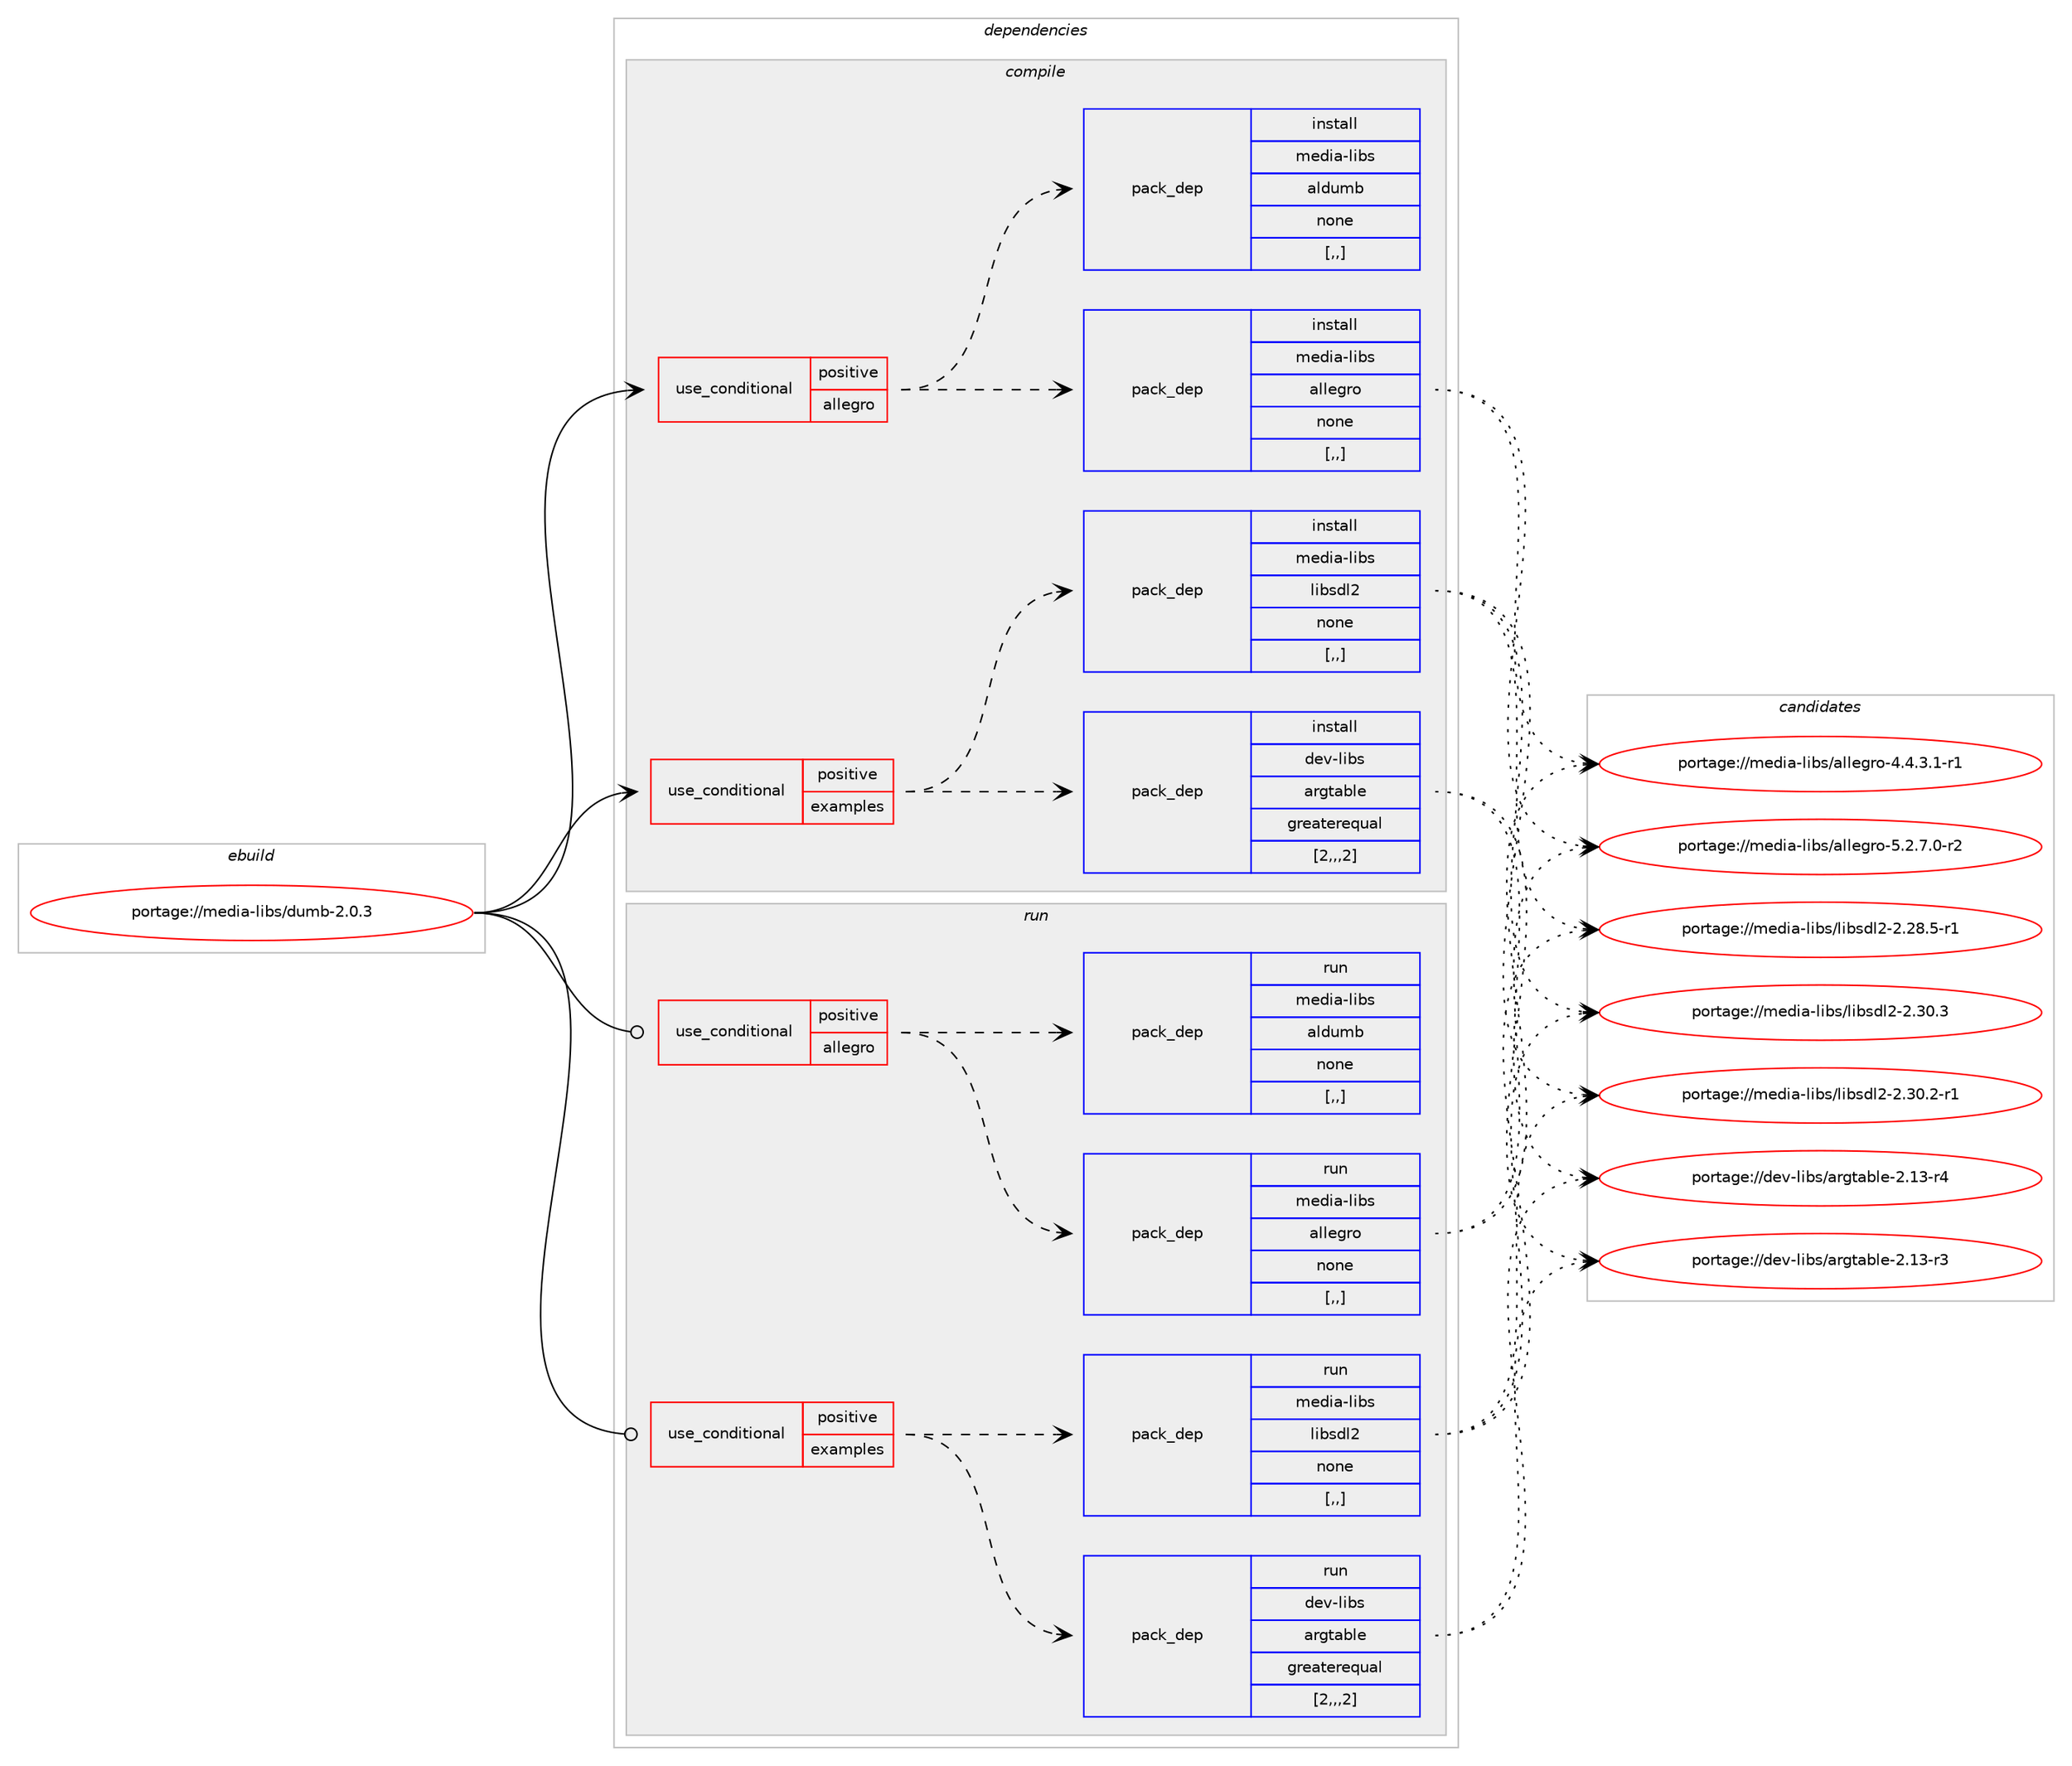 digraph prolog {

# *************
# Graph options
# *************

newrank=true;
concentrate=true;
compound=true;
graph [rankdir=LR,fontname=Helvetica,fontsize=10,ranksep=1.5];#, ranksep=2.5, nodesep=0.2];
edge  [arrowhead=vee];
node  [fontname=Helvetica,fontsize=10];

# **********
# The ebuild
# **********

subgraph cluster_leftcol {
color=gray;
rank=same;
label=<<i>ebuild</i>>;
id [label="portage://media-libs/dumb-2.0.3", color=red, width=4, href="../media-libs/dumb-2.0.3.svg"];
}

# ****************
# The dependencies
# ****************

subgraph cluster_midcol {
color=gray;
label=<<i>dependencies</i>>;
subgraph cluster_compile {
fillcolor="#eeeeee";
style=filled;
label=<<i>compile</i>>;
subgraph cond74203 {
dependency294747 [label=<<TABLE BORDER="0" CELLBORDER="1" CELLSPACING="0" CELLPADDING="4"><TR><TD ROWSPAN="3" CELLPADDING="10">use_conditional</TD></TR><TR><TD>positive</TD></TR><TR><TD>allegro</TD></TR></TABLE>>, shape=none, color=red];
subgraph pack218181 {
dependency294748 [label=<<TABLE BORDER="0" CELLBORDER="1" CELLSPACING="0" CELLPADDING="4" WIDTH="220"><TR><TD ROWSPAN="6" CELLPADDING="30">pack_dep</TD></TR><TR><TD WIDTH="110">install</TD></TR><TR><TD>media-libs</TD></TR><TR><TD>allegro</TD></TR><TR><TD>none</TD></TR><TR><TD>[,,]</TD></TR></TABLE>>, shape=none, color=blue];
}
dependency294747:e -> dependency294748:w [weight=20,style="dashed",arrowhead="vee"];
subgraph pack218182 {
dependency294749 [label=<<TABLE BORDER="0" CELLBORDER="1" CELLSPACING="0" CELLPADDING="4" WIDTH="220"><TR><TD ROWSPAN="6" CELLPADDING="30">pack_dep</TD></TR><TR><TD WIDTH="110">install</TD></TR><TR><TD>media-libs</TD></TR><TR><TD>aldumb</TD></TR><TR><TD>none</TD></TR><TR><TD>[,,]</TD></TR></TABLE>>, shape=none, color=blue];
}
dependency294747:e -> dependency294749:w [weight=20,style="dashed",arrowhead="vee"];
}
id:e -> dependency294747:w [weight=20,style="solid",arrowhead="vee"];
subgraph cond74204 {
dependency294750 [label=<<TABLE BORDER="0" CELLBORDER="1" CELLSPACING="0" CELLPADDING="4"><TR><TD ROWSPAN="3" CELLPADDING="10">use_conditional</TD></TR><TR><TD>positive</TD></TR><TR><TD>examples</TD></TR></TABLE>>, shape=none, color=red];
subgraph pack218183 {
dependency294751 [label=<<TABLE BORDER="0" CELLBORDER="1" CELLSPACING="0" CELLPADDING="4" WIDTH="220"><TR><TD ROWSPAN="6" CELLPADDING="30">pack_dep</TD></TR><TR><TD WIDTH="110">install</TD></TR><TR><TD>dev-libs</TD></TR><TR><TD>argtable</TD></TR><TR><TD>greaterequal</TD></TR><TR><TD>[2,,,2]</TD></TR></TABLE>>, shape=none, color=blue];
}
dependency294750:e -> dependency294751:w [weight=20,style="dashed",arrowhead="vee"];
subgraph pack218184 {
dependency294752 [label=<<TABLE BORDER="0" CELLBORDER="1" CELLSPACING="0" CELLPADDING="4" WIDTH="220"><TR><TD ROWSPAN="6" CELLPADDING="30">pack_dep</TD></TR><TR><TD WIDTH="110">install</TD></TR><TR><TD>media-libs</TD></TR><TR><TD>libsdl2</TD></TR><TR><TD>none</TD></TR><TR><TD>[,,]</TD></TR></TABLE>>, shape=none, color=blue];
}
dependency294750:e -> dependency294752:w [weight=20,style="dashed",arrowhead="vee"];
}
id:e -> dependency294750:w [weight=20,style="solid",arrowhead="vee"];
}
subgraph cluster_compileandrun {
fillcolor="#eeeeee";
style=filled;
label=<<i>compile and run</i>>;
}
subgraph cluster_run {
fillcolor="#eeeeee";
style=filled;
label=<<i>run</i>>;
subgraph cond74205 {
dependency294753 [label=<<TABLE BORDER="0" CELLBORDER="1" CELLSPACING="0" CELLPADDING="4"><TR><TD ROWSPAN="3" CELLPADDING="10">use_conditional</TD></TR><TR><TD>positive</TD></TR><TR><TD>allegro</TD></TR></TABLE>>, shape=none, color=red];
subgraph pack218185 {
dependency294754 [label=<<TABLE BORDER="0" CELLBORDER="1" CELLSPACING="0" CELLPADDING="4" WIDTH="220"><TR><TD ROWSPAN="6" CELLPADDING="30">pack_dep</TD></TR><TR><TD WIDTH="110">run</TD></TR><TR><TD>media-libs</TD></TR><TR><TD>allegro</TD></TR><TR><TD>none</TD></TR><TR><TD>[,,]</TD></TR></TABLE>>, shape=none, color=blue];
}
dependency294753:e -> dependency294754:w [weight=20,style="dashed",arrowhead="vee"];
subgraph pack218186 {
dependency294755 [label=<<TABLE BORDER="0" CELLBORDER="1" CELLSPACING="0" CELLPADDING="4" WIDTH="220"><TR><TD ROWSPAN="6" CELLPADDING="30">pack_dep</TD></TR><TR><TD WIDTH="110">run</TD></TR><TR><TD>media-libs</TD></TR><TR><TD>aldumb</TD></TR><TR><TD>none</TD></TR><TR><TD>[,,]</TD></TR></TABLE>>, shape=none, color=blue];
}
dependency294753:e -> dependency294755:w [weight=20,style="dashed",arrowhead="vee"];
}
id:e -> dependency294753:w [weight=20,style="solid",arrowhead="odot"];
subgraph cond74206 {
dependency294756 [label=<<TABLE BORDER="0" CELLBORDER="1" CELLSPACING="0" CELLPADDING="4"><TR><TD ROWSPAN="3" CELLPADDING="10">use_conditional</TD></TR><TR><TD>positive</TD></TR><TR><TD>examples</TD></TR></TABLE>>, shape=none, color=red];
subgraph pack218187 {
dependency294757 [label=<<TABLE BORDER="0" CELLBORDER="1" CELLSPACING="0" CELLPADDING="4" WIDTH="220"><TR><TD ROWSPAN="6" CELLPADDING="30">pack_dep</TD></TR><TR><TD WIDTH="110">run</TD></TR><TR><TD>dev-libs</TD></TR><TR><TD>argtable</TD></TR><TR><TD>greaterequal</TD></TR><TR><TD>[2,,,2]</TD></TR></TABLE>>, shape=none, color=blue];
}
dependency294756:e -> dependency294757:w [weight=20,style="dashed",arrowhead="vee"];
subgraph pack218188 {
dependency294758 [label=<<TABLE BORDER="0" CELLBORDER="1" CELLSPACING="0" CELLPADDING="4" WIDTH="220"><TR><TD ROWSPAN="6" CELLPADDING="30">pack_dep</TD></TR><TR><TD WIDTH="110">run</TD></TR><TR><TD>media-libs</TD></TR><TR><TD>libsdl2</TD></TR><TR><TD>none</TD></TR><TR><TD>[,,]</TD></TR></TABLE>>, shape=none, color=blue];
}
dependency294756:e -> dependency294758:w [weight=20,style="dashed",arrowhead="vee"];
}
id:e -> dependency294756:w [weight=20,style="solid",arrowhead="odot"];
}
}

# **************
# The candidates
# **************

subgraph cluster_choices {
rank=same;
color=gray;
label=<<i>candidates</i>>;

subgraph choice218181 {
color=black;
nodesep=1;
choice109101100105974510810598115479710810810110311411145534650465546484511450 [label="portage://media-libs/allegro-5.2.7.0-r2", color=red, width=4,href="../media-libs/allegro-5.2.7.0-r2.svg"];
choice109101100105974510810598115479710810810110311411145524652465146494511449 [label="portage://media-libs/allegro-4.4.3.1-r1", color=red, width=4,href="../media-libs/allegro-4.4.3.1-r1.svg"];
dependency294748:e -> choice109101100105974510810598115479710810810110311411145534650465546484511450:w [style=dotted,weight="100"];
dependency294748:e -> choice109101100105974510810598115479710810810110311411145524652465146494511449:w [style=dotted,weight="100"];
}
subgraph choice218182 {
color=black;
nodesep=1;
}
subgraph choice218183 {
color=black;
nodesep=1;
choice10010111845108105981154797114103116979810810145504649514511452 [label="portage://dev-libs/argtable-2.13-r4", color=red, width=4,href="../dev-libs/argtable-2.13-r4.svg"];
choice10010111845108105981154797114103116979810810145504649514511451 [label="portage://dev-libs/argtable-2.13-r3", color=red, width=4,href="../dev-libs/argtable-2.13-r3.svg"];
dependency294751:e -> choice10010111845108105981154797114103116979810810145504649514511452:w [style=dotted,weight="100"];
dependency294751:e -> choice10010111845108105981154797114103116979810810145504649514511451:w [style=dotted,weight="100"];
}
subgraph choice218184 {
color=black;
nodesep=1;
choice10910110010597451081059811547108105981151001085045504651484651 [label="portage://media-libs/libsdl2-2.30.3", color=red, width=4,href="../media-libs/libsdl2-2.30.3.svg"];
choice109101100105974510810598115471081059811510010850455046514846504511449 [label="portage://media-libs/libsdl2-2.30.2-r1", color=red, width=4,href="../media-libs/libsdl2-2.30.2-r1.svg"];
choice109101100105974510810598115471081059811510010850455046505646534511449 [label="portage://media-libs/libsdl2-2.28.5-r1", color=red, width=4,href="../media-libs/libsdl2-2.28.5-r1.svg"];
dependency294752:e -> choice10910110010597451081059811547108105981151001085045504651484651:w [style=dotted,weight="100"];
dependency294752:e -> choice109101100105974510810598115471081059811510010850455046514846504511449:w [style=dotted,weight="100"];
dependency294752:e -> choice109101100105974510810598115471081059811510010850455046505646534511449:w [style=dotted,weight="100"];
}
subgraph choice218185 {
color=black;
nodesep=1;
choice109101100105974510810598115479710810810110311411145534650465546484511450 [label="portage://media-libs/allegro-5.2.7.0-r2", color=red, width=4,href="../media-libs/allegro-5.2.7.0-r2.svg"];
choice109101100105974510810598115479710810810110311411145524652465146494511449 [label="portage://media-libs/allegro-4.4.3.1-r1", color=red, width=4,href="../media-libs/allegro-4.4.3.1-r1.svg"];
dependency294754:e -> choice109101100105974510810598115479710810810110311411145534650465546484511450:w [style=dotted,weight="100"];
dependency294754:e -> choice109101100105974510810598115479710810810110311411145524652465146494511449:w [style=dotted,weight="100"];
}
subgraph choice218186 {
color=black;
nodesep=1;
}
subgraph choice218187 {
color=black;
nodesep=1;
choice10010111845108105981154797114103116979810810145504649514511452 [label="portage://dev-libs/argtable-2.13-r4", color=red, width=4,href="../dev-libs/argtable-2.13-r4.svg"];
choice10010111845108105981154797114103116979810810145504649514511451 [label="portage://dev-libs/argtable-2.13-r3", color=red, width=4,href="../dev-libs/argtable-2.13-r3.svg"];
dependency294757:e -> choice10010111845108105981154797114103116979810810145504649514511452:w [style=dotted,weight="100"];
dependency294757:e -> choice10010111845108105981154797114103116979810810145504649514511451:w [style=dotted,weight="100"];
}
subgraph choice218188 {
color=black;
nodesep=1;
choice10910110010597451081059811547108105981151001085045504651484651 [label="portage://media-libs/libsdl2-2.30.3", color=red, width=4,href="../media-libs/libsdl2-2.30.3.svg"];
choice109101100105974510810598115471081059811510010850455046514846504511449 [label="portage://media-libs/libsdl2-2.30.2-r1", color=red, width=4,href="../media-libs/libsdl2-2.30.2-r1.svg"];
choice109101100105974510810598115471081059811510010850455046505646534511449 [label="portage://media-libs/libsdl2-2.28.5-r1", color=red, width=4,href="../media-libs/libsdl2-2.28.5-r1.svg"];
dependency294758:e -> choice10910110010597451081059811547108105981151001085045504651484651:w [style=dotted,weight="100"];
dependency294758:e -> choice109101100105974510810598115471081059811510010850455046514846504511449:w [style=dotted,weight="100"];
dependency294758:e -> choice109101100105974510810598115471081059811510010850455046505646534511449:w [style=dotted,weight="100"];
}
}

}
